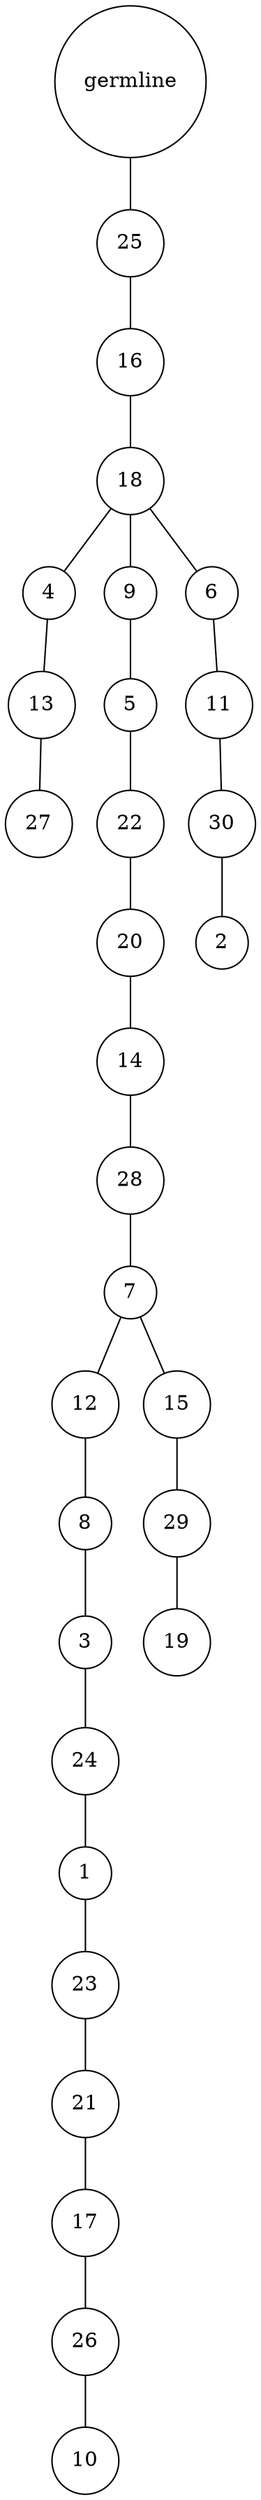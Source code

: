 graph {
	rankdir=UD;
	splines=line;
	node [shape=circle]
	"0x7fc6d7338430" [label="germline"];
	"0x7fc6d7338460" [label="25"];
	"0x7fc6d7338430" -- "0x7fc6d7338460" ;
	"0x7fc6d7338490" [label="16"];
	"0x7fc6d7338460" -- "0x7fc6d7338490" ;
	"0x7fc6d73384c0" [label="18"];
	"0x7fc6d7338490" -- "0x7fc6d73384c0" ;
	"0x7fc6d73384f0" [label="4"];
	"0x7fc6d73384c0" -- "0x7fc6d73384f0" ;
	"0x7fc6d7338520" [label="13"];
	"0x7fc6d73384f0" -- "0x7fc6d7338520" ;
	"0x7fc6d7338550" [label="27"];
	"0x7fc6d7338520" -- "0x7fc6d7338550" ;
	"0x7fc6d7338580" [label="9"];
	"0x7fc6d73384c0" -- "0x7fc6d7338580" ;
	"0x7fc6d73385b0" [label="5"];
	"0x7fc6d7338580" -- "0x7fc6d73385b0" ;
	"0x7fc6d73385e0" [label="22"];
	"0x7fc6d73385b0" -- "0x7fc6d73385e0" ;
	"0x7fc6d7338610" [label="20"];
	"0x7fc6d73385e0" -- "0x7fc6d7338610" ;
	"0x7fc6d7338640" [label="14"];
	"0x7fc6d7338610" -- "0x7fc6d7338640" ;
	"0x7fc6d7338670" [label="28"];
	"0x7fc6d7338640" -- "0x7fc6d7338670" ;
	"0x7fc6d73386a0" [label="7"];
	"0x7fc6d7338670" -- "0x7fc6d73386a0" ;
	"0x7fc6d73386d0" [label="12"];
	"0x7fc6d73386a0" -- "0x7fc6d73386d0" ;
	"0x7fc6d7338700" [label="8"];
	"0x7fc6d73386d0" -- "0x7fc6d7338700" ;
	"0x7fc6d7338730" [label="3"];
	"0x7fc6d7338700" -- "0x7fc6d7338730" ;
	"0x7fc6d7338760" [label="24"];
	"0x7fc6d7338730" -- "0x7fc6d7338760" ;
	"0x7fc6d7338790" [label="1"];
	"0x7fc6d7338760" -- "0x7fc6d7338790" ;
	"0x7fc6d73387c0" [label="23"];
	"0x7fc6d7338790" -- "0x7fc6d73387c0" ;
	"0x7fc6d73387f0" [label="21"];
	"0x7fc6d73387c0" -- "0x7fc6d73387f0" ;
	"0x7fc6d7338820" [label="17"];
	"0x7fc6d73387f0" -- "0x7fc6d7338820" ;
	"0x7fc6d7338850" [label="26"];
	"0x7fc6d7338820" -- "0x7fc6d7338850" ;
	"0x7fc6d7338880" [label="10"];
	"0x7fc6d7338850" -- "0x7fc6d7338880" ;
	"0x7fc6d73388b0" [label="15"];
	"0x7fc6d73386a0" -- "0x7fc6d73388b0" ;
	"0x7fc6d73388e0" [label="29"];
	"0x7fc6d73388b0" -- "0x7fc6d73388e0" ;
	"0x7fc6d7338910" [label="19"];
	"0x7fc6d73388e0" -- "0x7fc6d7338910" ;
	"0x7fc6d7338940" [label="6"];
	"0x7fc6d73384c0" -- "0x7fc6d7338940" ;
	"0x7fc6d7338970" [label="11"];
	"0x7fc6d7338940" -- "0x7fc6d7338970" ;
	"0x7fc6d73389a0" [label="30"];
	"0x7fc6d7338970" -- "0x7fc6d73389a0" ;
	"0x7fc6d73389d0" [label="2"];
	"0x7fc6d73389a0" -- "0x7fc6d73389d0" ;
}
